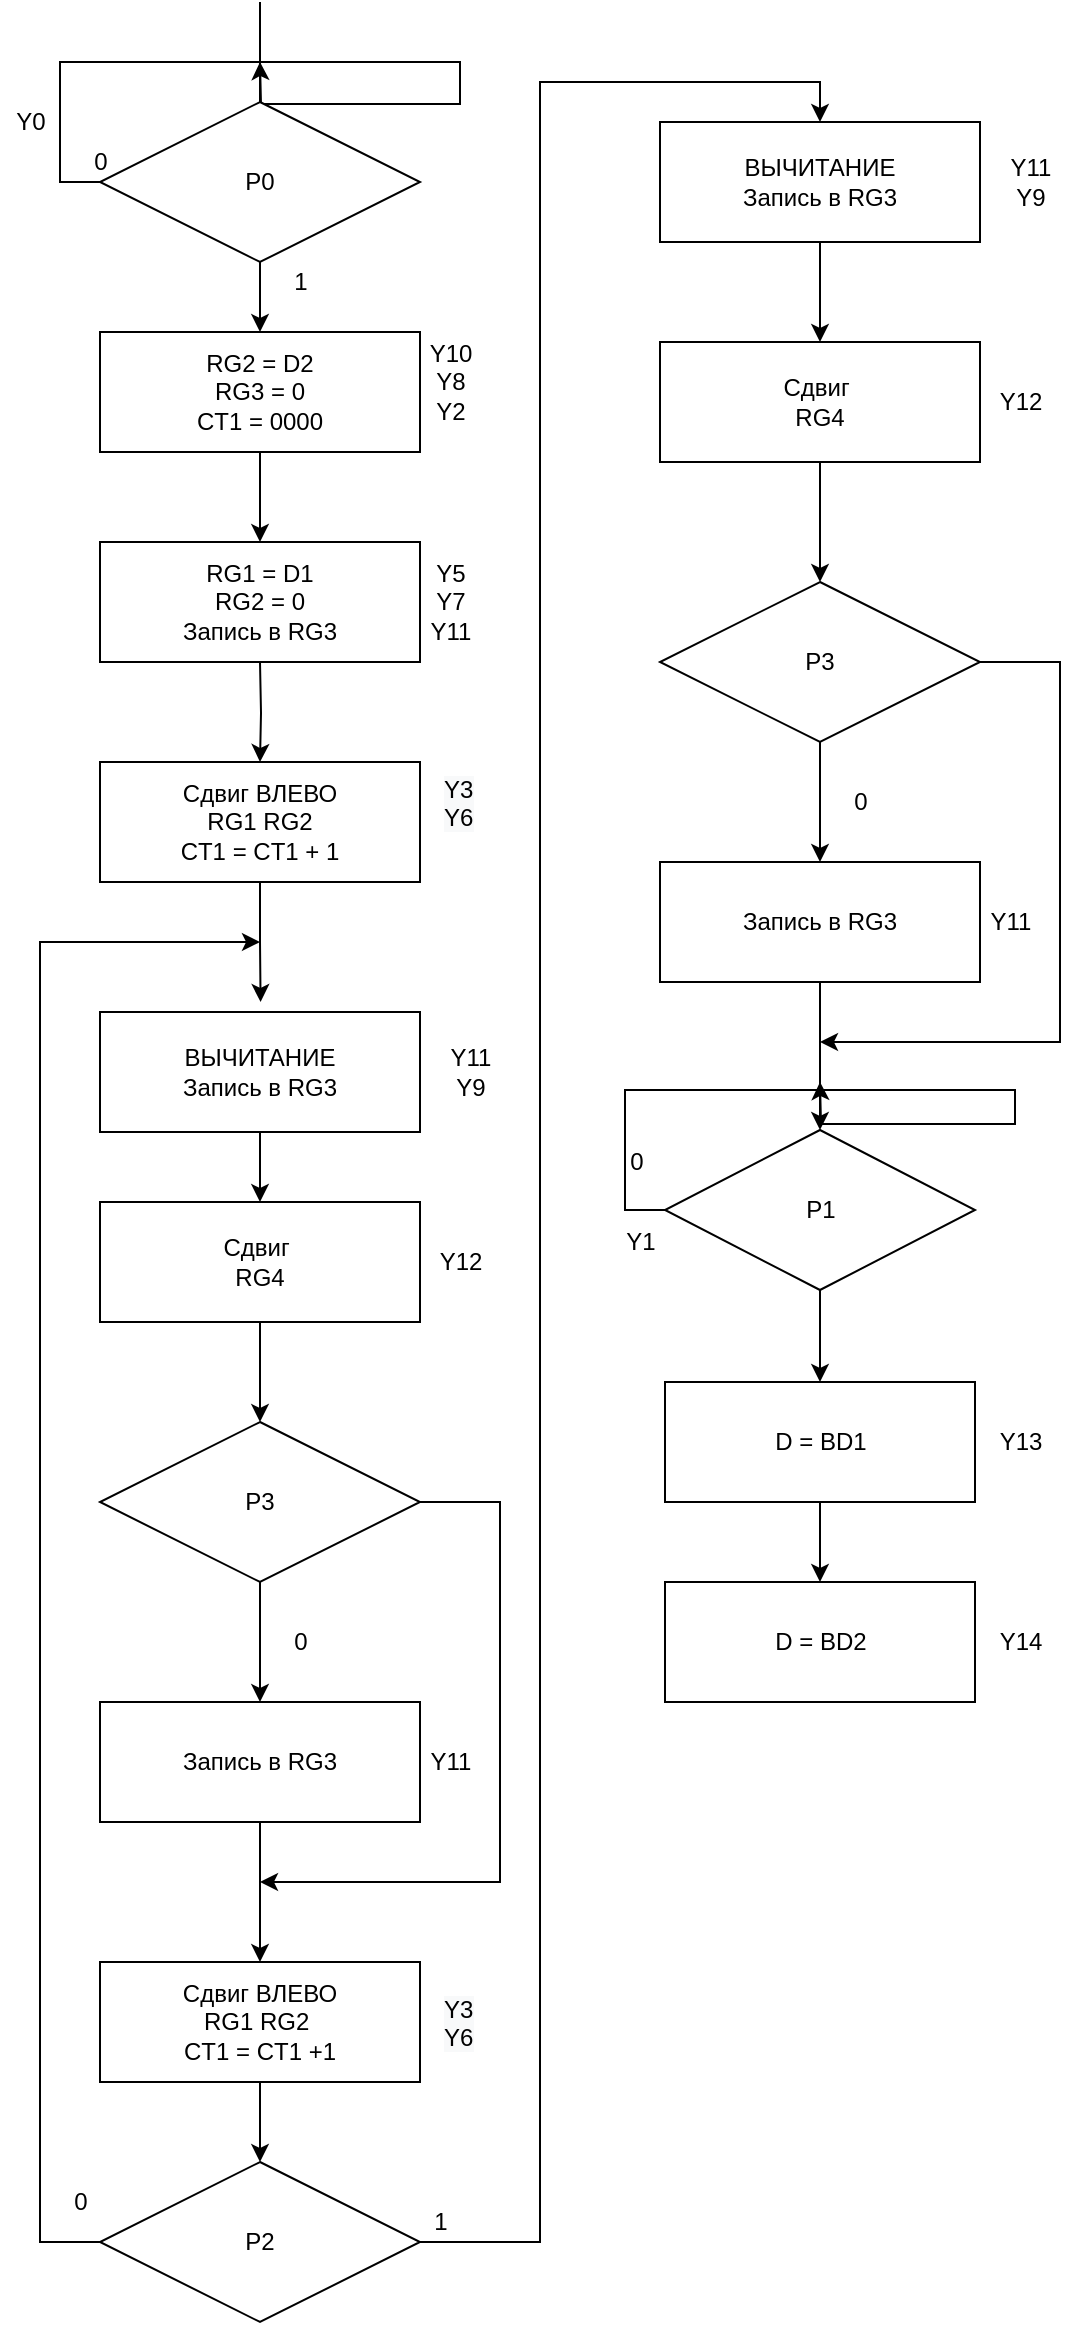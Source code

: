 <mxfile version="14.7.1" type="device"><diagram id="SQHR0EUjuvKNAo7PznAJ" name="Page-1"><mxGraphModel dx="804" dy="752" grid="1" gridSize="10" guides="1" tooltips="1" connect="1" arrows="1" fold="1" page="1" pageScale="1" pageWidth="827" pageHeight="1169" math="0" shadow="0"><root><mxCell id="0"/><mxCell id="1" parent="0"/><mxCell id="Ng3xbAZiEBnSFm17KTBn-1" style="edgeStyle=orthogonalEdgeStyle;rounded=0;orthogonalLoop=1;jettySize=auto;html=1;exitX=0;exitY=0.5;exitDx=0;exitDy=0;" edge="1" parent="1" source="Ng3xbAZiEBnSFm17KTBn-3"><mxGeometry relative="1" as="geometry"><mxPoint x="160" y="50" as="targetPoint"/></mxGeometry></mxCell><mxCell id="Ng3xbAZiEBnSFm17KTBn-2" style="edgeStyle=orthogonalEdgeStyle;rounded=0;orthogonalLoop=1;jettySize=auto;html=1;exitX=0.5;exitY=1;exitDx=0;exitDy=0;entryX=0.5;entryY=0;entryDx=0;entryDy=0;" edge="1" parent="1" source="Ng3xbAZiEBnSFm17KTBn-3" target="Ng3xbAZiEBnSFm17KTBn-61"><mxGeometry relative="1" as="geometry"><mxPoint x="160" y="180" as="targetPoint"/></mxGeometry></mxCell><mxCell id="Ng3xbAZiEBnSFm17KTBn-3" value="P0" style="rhombus;whiteSpace=wrap;html=1;" vertex="1" parent="1"><mxGeometry x="80" y="70" width="160" height="80" as="geometry"/></mxCell><mxCell id="Ng3xbAZiEBnSFm17KTBn-4" value="" style="endArrow=none;html=1;" edge="1" parent="1"><mxGeometry width="50" height="50" relative="1" as="geometry"><mxPoint x="160" y="70" as="sourcePoint"/><mxPoint x="160" y="20" as="targetPoint"/></mxGeometry></mxCell><mxCell id="Ng3xbAZiEBnSFm17KTBn-5" value="0" style="text;html=1;align=center;verticalAlign=middle;resizable=0;points=[];autosize=1;strokeColor=none;" vertex="1" parent="1"><mxGeometry x="70" y="90" width="20" height="20" as="geometry"/></mxCell><mxCell id="Ng3xbAZiEBnSFm17KTBn-9" style="edgeStyle=orthogonalEdgeStyle;rounded=0;orthogonalLoop=1;jettySize=auto;html=1;exitX=0.5;exitY=1;exitDx=0;exitDy=0;entryX=0.5;entryY=0;entryDx=0;entryDy=0;" edge="1" parent="1" target="Ng3xbAZiEBnSFm17KTBn-42"><mxGeometry relative="1" as="geometry"><mxPoint x="160" y="350" as="sourcePoint"/></mxGeometry></mxCell><mxCell id="Ng3xbAZiEBnSFm17KTBn-12" style="edgeStyle=orthogonalEdgeStyle;rounded=0;orthogonalLoop=1;jettySize=auto;html=1;exitX=0.5;exitY=1;exitDx=0;exitDy=0;entryX=0.5;entryY=0;entryDx=0;entryDy=0;" edge="1" parent="1" source="Ng3xbAZiEBnSFm17KTBn-13" target="Ng3xbAZiEBnSFm17KTBn-27"><mxGeometry relative="1" as="geometry"/></mxCell><mxCell id="Ng3xbAZiEBnSFm17KTBn-13" value="Сдвиг ВЛЕВО&lt;br&gt;RG1 RG2&amp;nbsp;&lt;br&gt;CT1 = CT1 +1" style="rounded=0;whiteSpace=wrap;html=1;" vertex="1" parent="1"><mxGeometry x="80" y="1000" width="160" height="60" as="geometry"/></mxCell><mxCell id="Ng3xbAZiEBnSFm17KTBn-14" value="&lt;span style=&quot;color: rgb(0 , 0 , 0) ; font-family: &amp;#34;helvetica&amp;#34; ; font-size: 12px ; font-style: normal ; font-weight: 400 ; letter-spacing: normal ; text-align: center ; text-indent: 0px ; text-transform: none ; word-spacing: 0px ; background-color: rgb(248 , 249 , 250) ; display: inline ; float: none&quot;&gt;Y3&lt;/span&gt;&lt;br style=&quot;color: rgb(0 , 0 , 0) ; font-family: &amp;#34;helvetica&amp;#34; ; font-size: 12px ; font-style: normal ; font-weight: 400 ; letter-spacing: normal ; text-align: center ; text-indent: 0px ; text-transform: none ; word-spacing: 0px ; background-color: rgb(248 , 249 , 250)&quot;&gt;&lt;span style=&quot;color: rgb(0 , 0 , 0) ; font-family: &amp;#34;helvetica&amp;#34; ; font-size: 12px ; font-style: normal ; font-weight: 400 ; letter-spacing: normal ; text-align: center ; text-indent: 0px ; text-transform: none ; word-spacing: 0px ; background-color: rgb(248 , 249 , 250) ; display: inline ; float: none&quot;&gt;Y6&lt;br&gt;&lt;/span&gt;" style="text;whiteSpace=wrap;html=1;" vertex="1" parent="1"><mxGeometry x="250" y="400" width="40" height="60" as="geometry"/></mxCell><mxCell id="Ng3xbAZiEBnSFm17KTBn-15" style="edgeStyle=orthogonalEdgeStyle;rounded=0;orthogonalLoop=1;jettySize=auto;html=1;exitX=0.5;exitY=1;exitDx=0;exitDy=0;entryX=0.5;entryY=0;entryDx=0;entryDy=0;" edge="1" parent="1" source="Ng3xbAZiEBnSFm17KTBn-16" target="Ng3xbAZiEBnSFm17KTBn-45"><mxGeometry relative="1" as="geometry"/></mxCell><mxCell id="Ng3xbAZiEBnSFm17KTBn-16" value="ВЫЧИТАНИЕ&lt;br&gt;Запись в RG3" style="rounded=0;whiteSpace=wrap;html=1;" vertex="1" parent="1"><mxGeometry x="80" y="525" width="160" height="60" as="geometry"/></mxCell><mxCell id="Ng3xbAZiEBnSFm17KTBn-17" style="edgeStyle=orthogonalEdgeStyle;rounded=0;orthogonalLoop=1;jettySize=auto;html=1;exitX=0.5;exitY=1;exitDx=0;exitDy=0;entryX=0.5;entryY=0;entryDx=0;entryDy=0;" edge="1" parent="1" source="Ng3xbAZiEBnSFm17KTBn-19" target="Ng3xbAZiEBnSFm17KTBn-23"><mxGeometry relative="1" as="geometry"/></mxCell><mxCell id="Ng3xbAZiEBnSFm17KTBn-18" style="edgeStyle=orthogonalEdgeStyle;rounded=0;orthogonalLoop=1;jettySize=auto;html=1;exitX=1;exitY=0.5;exitDx=0;exitDy=0;" edge="1" parent="1" source="Ng3xbAZiEBnSFm17KTBn-19"><mxGeometry relative="1" as="geometry"><mxPoint x="160" y="960" as="targetPoint"/><Array as="points"><mxPoint x="280" y="770"/><mxPoint x="280" y="960"/></Array></mxGeometry></mxCell><mxCell id="Ng3xbAZiEBnSFm17KTBn-19" value="P3" style="rhombus;whiteSpace=wrap;html=1;" vertex="1" parent="1"><mxGeometry x="80" y="730" width="160" height="80" as="geometry"/></mxCell><mxCell id="Ng3xbAZiEBnSFm17KTBn-20" value="Y11&lt;br&gt;Y9" style="text;html=1;align=center;verticalAlign=middle;resizable=0;points=[];autosize=1;strokeColor=none;" vertex="1" parent="1"><mxGeometry x="245" y="540" width="40" height="30" as="geometry"/></mxCell><mxCell id="Ng3xbAZiEBnSFm17KTBn-21" value="1" style="text;html=1;align=center;verticalAlign=middle;resizable=0;points=[];autosize=1;strokeColor=none;" vertex="1" parent="1"><mxGeometry x="170" y="150" width="20" height="20" as="geometry"/></mxCell><mxCell id="Ng3xbAZiEBnSFm17KTBn-22" style="edgeStyle=orthogonalEdgeStyle;rounded=0;orthogonalLoop=1;jettySize=auto;html=1;exitX=0.5;exitY=1;exitDx=0;exitDy=0;entryX=0.5;entryY=0;entryDx=0;entryDy=0;" edge="1" parent="1" source="Ng3xbAZiEBnSFm17KTBn-23" target="Ng3xbAZiEBnSFm17KTBn-13"><mxGeometry relative="1" as="geometry"/></mxCell><mxCell id="Ng3xbAZiEBnSFm17KTBn-23" value="Запись в RG3" style="rounded=0;whiteSpace=wrap;html=1;" vertex="1" parent="1"><mxGeometry x="80" y="870" width="160" height="60" as="geometry"/></mxCell><mxCell id="Ng3xbAZiEBnSFm17KTBn-24" value="Y11" style="text;html=1;align=center;verticalAlign=middle;resizable=0;points=[];autosize=1;strokeColor=none;" vertex="1" parent="1"><mxGeometry x="235" y="890" width="40" height="20" as="geometry"/></mxCell><mxCell id="Ng3xbAZiEBnSFm17KTBn-25" style="edgeStyle=orthogonalEdgeStyle;rounded=0;orthogonalLoop=1;jettySize=auto;html=1;exitX=0;exitY=0.5;exitDx=0;exitDy=0;" edge="1" parent="1" source="Ng3xbAZiEBnSFm17KTBn-27"><mxGeometry relative="1" as="geometry"><mxPoint x="160" y="490" as="targetPoint"/><Array as="points"><mxPoint x="50" y="1140"/><mxPoint x="50" y="490"/></Array></mxGeometry></mxCell><mxCell id="Ng3xbAZiEBnSFm17KTBn-26" style="edgeStyle=orthogonalEdgeStyle;rounded=0;orthogonalLoop=1;jettySize=auto;html=1;exitX=1;exitY=0.5;exitDx=0;exitDy=0;entryX=0.5;entryY=0;entryDx=0;entryDy=0;" edge="1" parent="1" source="Ng3xbAZiEBnSFm17KTBn-27" target="Ng3xbAZiEBnSFm17KTBn-49"><mxGeometry relative="1" as="geometry"/></mxCell><mxCell id="Ng3xbAZiEBnSFm17KTBn-27" value="P2" style="rhombus;whiteSpace=wrap;html=1;" vertex="1" parent="1"><mxGeometry x="80" y="1100" width="160" height="80" as="geometry"/></mxCell><mxCell id="Ng3xbAZiEBnSFm17KTBn-28" value="0" style="text;html=1;align=center;verticalAlign=middle;resizable=0;points=[];autosize=1;strokeColor=none;" vertex="1" parent="1"><mxGeometry x="60" y="1110" width="20" height="20" as="geometry"/></mxCell><mxCell id="Ng3xbAZiEBnSFm17KTBn-29" style="edgeStyle=orthogonalEdgeStyle;rounded=0;orthogonalLoop=1;jettySize=auto;html=1;exitX=0.5;exitY=1;exitDx=0;exitDy=0;entryX=0.5;entryY=0;entryDx=0;entryDy=0;" edge="1" parent="1" source="Ng3xbAZiEBnSFm17KTBn-31" target="Ng3xbAZiEBnSFm17KTBn-36"><mxGeometry relative="1" as="geometry"><mxPoint x="441.5" y="720" as="targetPoint"/></mxGeometry></mxCell><mxCell id="Ng3xbAZiEBnSFm17KTBn-30" style="edgeStyle=orthogonalEdgeStyle;rounded=0;orthogonalLoop=1;jettySize=auto;html=1;exitX=0;exitY=0.5;exitDx=0;exitDy=0;" edge="1" parent="1" source="Ng3xbAZiEBnSFm17KTBn-31"><mxGeometry relative="1" as="geometry"><mxPoint x="440" y="560" as="targetPoint"/></mxGeometry></mxCell><mxCell id="Ng3xbAZiEBnSFm17KTBn-31" value="P1" style="rhombus;whiteSpace=wrap;html=1;" vertex="1" parent="1"><mxGeometry x="362.5" y="584" width="155" height="80" as="geometry"/></mxCell><mxCell id="Ng3xbAZiEBnSFm17KTBn-32" value="1" style="text;html=1;align=center;verticalAlign=middle;resizable=0;points=[];autosize=1;strokeColor=none;" vertex="1" parent="1"><mxGeometry x="240" y="1120" width="20" height="20" as="geometry"/></mxCell><mxCell id="Ng3xbAZiEBnSFm17KTBn-33" value="0" style="text;html=1;align=center;verticalAlign=middle;resizable=0;points=[];autosize=1;strokeColor=none;" vertex="1" parent="1"><mxGeometry x="337.5" y="590" width="20" height="20" as="geometry"/></mxCell><mxCell id="Ng3xbAZiEBnSFm17KTBn-34" value="Y1" style="text;html=1;align=center;verticalAlign=middle;resizable=0;points=[];autosize=1;strokeColor=none;" vertex="1" parent="1"><mxGeometry x="335" y="630" width="30" height="20" as="geometry"/></mxCell><mxCell id="Ng3xbAZiEBnSFm17KTBn-35" style="edgeStyle=orthogonalEdgeStyle;rounded=0;orthogonalLoop=1;jettySize=auto;html=1;exitX=0.5;exitY=1;exitDx=0;exitDy=0;entryX=0.5;entryY=0;entryDx=0;entryDy=0;" edge="1" parent="1" source="Ng3xbAZiEBnSFm17KTBn-36" target="Ng3xbAZiEBnSFm17KTBn-37"><mxGeometry relative="1" as="geometry"/></mxCell><mxCell id="Ng3xbAZiEBnSFm17KTBn-36" value="D = BD1" style="rounded=0;whiteSpace=wrap;html=1;" vertex="1" parent="1"><mxGeometry x="362.5" y="710" width="155" height="60" as="geometry"/></mxCell><mxCell id="Ng3xbAZiEBnSFm17KTBn-37" value="D = BD2" style="rounded=0;whiteSpace=wrap;html=1;" vertex="1" parent="1"><mxGeometry x="362.5" y="810" width="155" height="60" as="geometry"/></mxCell><mxCell id="Ng3xbAZiEBnSFm17KTBn-38" value="Y14" style="text;html=1;align=center;verticalAlign=middle;resizable=0;points=[];autosize=1;strokeColor=none;" vertex="1" parent="1"><mxGeometry x="520" y="830" width="40" height="20" as="geometry"/></mxCell><mxCell id="Ng3xbAZiEBnSFm17KTBn-39" value="Y13" style="text;html=1;align=center;verticalAlign=middle;resizable=0;points=[];autosize=1;strokeColor=none;" vertex="1" parent="1"><mxGeometry x="520" y="730" width="40" height="20" as="geometry"/></mxCell><mxCell id="Ng3xbAZiEBnSFm17KTBn-40" value="Y0" style="text;html=1;align=center;verticalAlign=middle;resizable=0;points=[];autosize=1;strokeColor=none;" vertex="1" parent="1"><mxGeometry x="30" y="70" width="30" height="20" as="geometry"/></mxCell><mxCell id="Ng3xbAZiEBnSFm17KTBn-41" style="edgeStyle=orthogonalEdgeStyle;rounded=0;orthogonalLoop=1;jettySize=auto;html=1;exitX=0.5;exitY=1;exitDx=0;exitDy=0;" edge="1" parent="1" source="Ng3xbAZiEBnSFm17KTBn-42"><mxGeometry relative="1" as="geometry"><mxPoint x="160.294" y="520" as="targetPoint"/></mxGeometry></mxCell><mxCell id="Ng3xbAZiEBnSFm17KTBn-42" value="Сдвиг ВЛЕВО&lt;br&gt;RG1 RG2&lt;br&gt;CT1 = CT1 + 1" style="rounded=0;whiteSpace=wrap;html=1;" vertex="1" parent="1"><mxGeometry x="80" y="400" width="160" height="60" as="geometry"/></mxCell><mxCell id="Ng3xbAZiEBnSFm17KTBn-43" value="&lt;span style=&quot;color: rgb(0 , 0 , 0) ; font-family: &amp;#34;helvetica&amp;#34; ; font-size: 12px ; font-style: normal ; font-weight: 400 ; letter-spacing: normal ; text-align: center ; text-indent: 0px ; text-transform: none ; word-spacing: 0px ; background-color: rgb(248 , 249 , 250) ; display: inline ; float: none&quot;&gt;Y3&lt;br&gt;Y6&lt;br&gt;&lt;/span&gt;" style="text;whiteSpace=wrap;html=1;" vertex="1" parent="1"><mxGeometry x="250" y="1010" width="40" height="60" as="geometry"/></mxCell><mxCell id="Ng3xbAZiEBnSFm17KTBn-44" style="edgeStyle=orthogonalEdgeStyle;rounded=0;orthogonalLoop=1;jettySize=auto;html=1;exitX=0.5;exitY=1;exitDx=0;exitDy=0;entryX=0.5;entryY=0;entryDx=0;entryDy=0;" edge="1" parent="1" source="Ng3xbAZiEBnSFm17KTBn-45" target="Ng3xbAZiEBnSFm17KTBn-19"><mxGeometry relative="1" as="geometry"/></mxCell><mxCell id="Ng3xbAZiEBnSFm17KTBn-45" value="Сдвиг&amp;nbsp;&lt;br&gt;RG4" style="rounded=0;whiteSpace=wrap;html=1;" vertex="1" parent="1"><mxGeometry x="80" y="620" width="160" height="60" as="geometry"/></mxCell><mxCell id="Ng3xbAZiEBnSFm17KTBn-46" value="Y12" style="text;html=1;align=center;verticalAlign=middle;resizable=0;points=[];autosize=1;strokeColor=none;" vertex="1" parent="1"><mxGeometry x="520" y="210" width="40" height="20" as="geometry"/></mxCell><mxCell id="Ng3xbAZiEBnSFm17KTBn-47" value="0" style="text;html=1;align=center;verticalAlign=middle;resizable=0;points=[];autosize=1;strokeColor=none;" vertex="1" parent="1"><mxGeometry x="170" y="830" width="20" height="20" as="geometry"/></mxCell><mxCell id="Ng3xbAZiEBnSFm17KTBn-48" style="edgeStyle=orthogonalEdgeStyle;rounded=0;orthogonalLoop=1;jettySize=auto;html=1;exitX=0.5;exitY=1;exitDx=0;exitDy=0;entryX=0.5;entryY=0;entryDx=0;entryDy=0;" edge="1" parent="1" source="Ng3xbAZiEBnSFm17KTBn-49" target="Ng3xbAZiEBnSFm17KTBn-52"><mxGeometry relative="1" as="geometry"/></mxCell><mxCell id="Ng3xbAZiEBnSFm17KTBn-49" value="ВЫЧИТАНИЕ&lt;br&gt;Запись в RG3" style="rounded=0;whiteSpace=wrap;html=1;" vertex="1" parent="1"><mxGeometry x="360" y="80" width="160" height="60" as="geometry"/></mxCell><mxCell id="Ng3xbAZiEBnSFm17KTBn-50" value="Y11&lt;br&gt;Y9" style="text;html=1;align=center;verticalAlign=middle;resizable=0;points=[];autosize=1;strokeColor=none;" vertex="1" parent="1"><mxGeometry x="525" y="95" width="40" height="30" as="geometry"/></mxCell><mxCell id="Ng3xbAZiEBnSFm17KTBn-51" style="edgeStyle=orthogonalEdgeStyle;rounded=0;orthogonalLoop=1;jettySize=auto;html=1;exitX=0.5;exitY=1;exitDx=0;exitDy=0;entryX=0.5;entryY=0;entryDx=0;entryDy=0;" edge="1" parent="1" source="Ng3xbAZiEBnSFm17KTBn-52" target="Ng3xbAZiEBnSFm17KTBn-55"><mxGeometry relative="1" as="geometry"/></mxCell><mxCell id="Ng3xbAZiEBnSFm17KTBn-52" value="Сдвиг&amp;nbsp;&lt;br&gt;RG4" style="rounded=0;whiteSpace=wrap;html=1;" vertex="1" parent="1"><mxGeometry x="360" y="190" width="160" height="60" as="geometry"/></mxCell><mxCell id="Ng3xbAZiEBnSFm17KTBn-53" style="edgeStyle=orthogonalEdgeStyle;rounded=0;orthogonalLoop=1;jettySize=auto;html=1;exitX=0.5;exitY=1;exitDx=0;exitDy=0;entryX=0.5;entryY=0;entryDx=0;entryDy=0;" edge="1" parent="1" source="Ng3xbAZiEBnSFm17KTBn-55" target="Ng3xbAZiEBnSFm17KTBn-57"><mxGeometry relative="1" as="geometry"/></mxCell><mxCell id="Ng3xbAZiEBnSFm17KTBn-54" style="edgeStyle=orthogonalEdgeStyle;rounded=0;orthogonalLoop=1;jettySize=auto;html=1;exitX=1;exitY=0.5;exitDx=0;exitDy=0;" edge="1" parent="1" source="Ng3xbAZiEBnSFm17KTBn-55"><mxGeometry relative="1" as="geometry"><mxPoint x="440" y="540" as="targetPoint"/><Array as="points"><mxPoint x="560" y="350"/><mxPoint x="560" y="540"/></Array></mxGeometry></mxCell><mxCell id="Ng3xbAZiEBnSFm17KTBn-55" value="P3" style="rhombus;whiteSpace=wrap;html=1;" vertex="1" parent="1"><mxGeometry x="360" y="310" width="160" height="80" as="geometry"/></mxCell><mxCell id="Ng3xbAZiEBnSFm17KTBn-56" style="edgeStyle=orthogonalEdgeStyle;rounded=0;orthogonalLoop=1;jettySize=auto;html=1;exitX=0.5;exitY=1;exitDx=0;exitDy=0;entryX=0.5;entryY=0;entryDx=0;entryDy=0;" edge="1" parent="1" source="Ng3xbAZiEBnSFm17KTBn-57" target="Ng3xbAZiEBnSFm17KTBn-31"><mxGeometry relative="1" as="geometry"/></mxCell><mxCell id="Ng3xbAZiEBnSFm17KTBn-57" value="Запись в RG3" style="rounded=0;whiteSpace=wrap;html=1;" vertex="1" parent="1"><mxGeometry x="360" y="450" width="160" height="60" as="geometry"/></mxCell><mxCell id="Ng3xbAZiEBnSFm17KTBn-58" value="Y11" style="text;html=1;align=center;verticalAlign=middle;resizable=0;points=[];autosize=1;strokeColor=none;" vertex="1" parent="1"><mxGeometry x="515" y="470" width="40" height="20" as="geometry"/></mxCell><mxCell id="Ng3xbAZiEBnSFm17KTBn-59" value="0" style="text;html=1;align=center;verticalAlign=middle;resizable=0;points=[];autosize=1;strokeColor=none;" vertex="1" parent="1"><mxGeometry x="450" y="410" width="20" height="20" as="geometry"/></mxCell><mxCell id="Ng3xbAZiEBnSFm17KTBn-60" style="edgeStyle=orthogonalEdgeStyle;rounded=0;orthogonalLoop=1;jettySize=auto;html=1;exitX=0.5;exitY=1;exitDx=0;exitDy=0;entryX=0.5;entryY=0;entryDx=0;entryDy=0;" edge="1" parent="1" source="Ng3xbAZiEBnSFm17KTBn-61" target="Ng3xbAZiEBnSFm17KTBn-63"><mxGeometry relative="1" as="geometry"/></mxCell><mxCell id="Ng3xbAZiEBnSFm17KTBn-61" value="RG2 = D2&lt;br&gt;RG3 = 0&lt;br&gt;CT1 = 0000" style="rounded=0;whiteSpace=wrap;html=1;" vertex="1" parent="1"><mxGeometry x="80" y="185" width="160" height="60" as="geometry"/></mxCell><mxCell id="Ng3xbAZiEBnSFm17KTBn-62" value="Y10&lt;br&gt;Y8&lt;br&gt;Y2" style="text;html=1;align=center;verticalAlign=middle;resizable=0;points=[];autosize=1;strokeColor=none;" vertex="1" parent="1"><mxGeometry x="235" y="185" width="40" height="50" as="geometry"/></mxCell><mxCell id="Ng3xbAZiEBnSFm17KTBn-63" value="RG1 = D1&lt;br&gt;RG2 = 0&lt;br&gt;Запись в RG3" style="rounded=0;whiteSpace=wrap;html=1;" vertex="1" parent="1"><mxGeometry x="80" y="290" width="160" height="60" as="geometry"/></mxCell><mxCell id="Ng3xbAZiEBnSFm17KTBn-64" value="Y5&lt;br&gt;Y7&lt;br&gt;Y11" style="text;html=1;align=center;verticalAlign=middle;resizable=0;points=[];autosize=1;strokeColor=none;" vertex="1" parent="1"><mxGeometry x="235" y="295" width="40" height="50" as="geometry"/></mxCell><mxCell id="Ng3xbAZiEBnSFm17KTBn-67" value="Y12" style="text;html=1;align=center;verticalAlign=middle;resizable=0;points=[];autosize=1;strokeColor=none;" vertex="1" parent="1"><mxGeometry x="240" y="640" width="40" height="20" as="geometry"/></mxCell></root></mxGraphModel></diagram></mxfile>